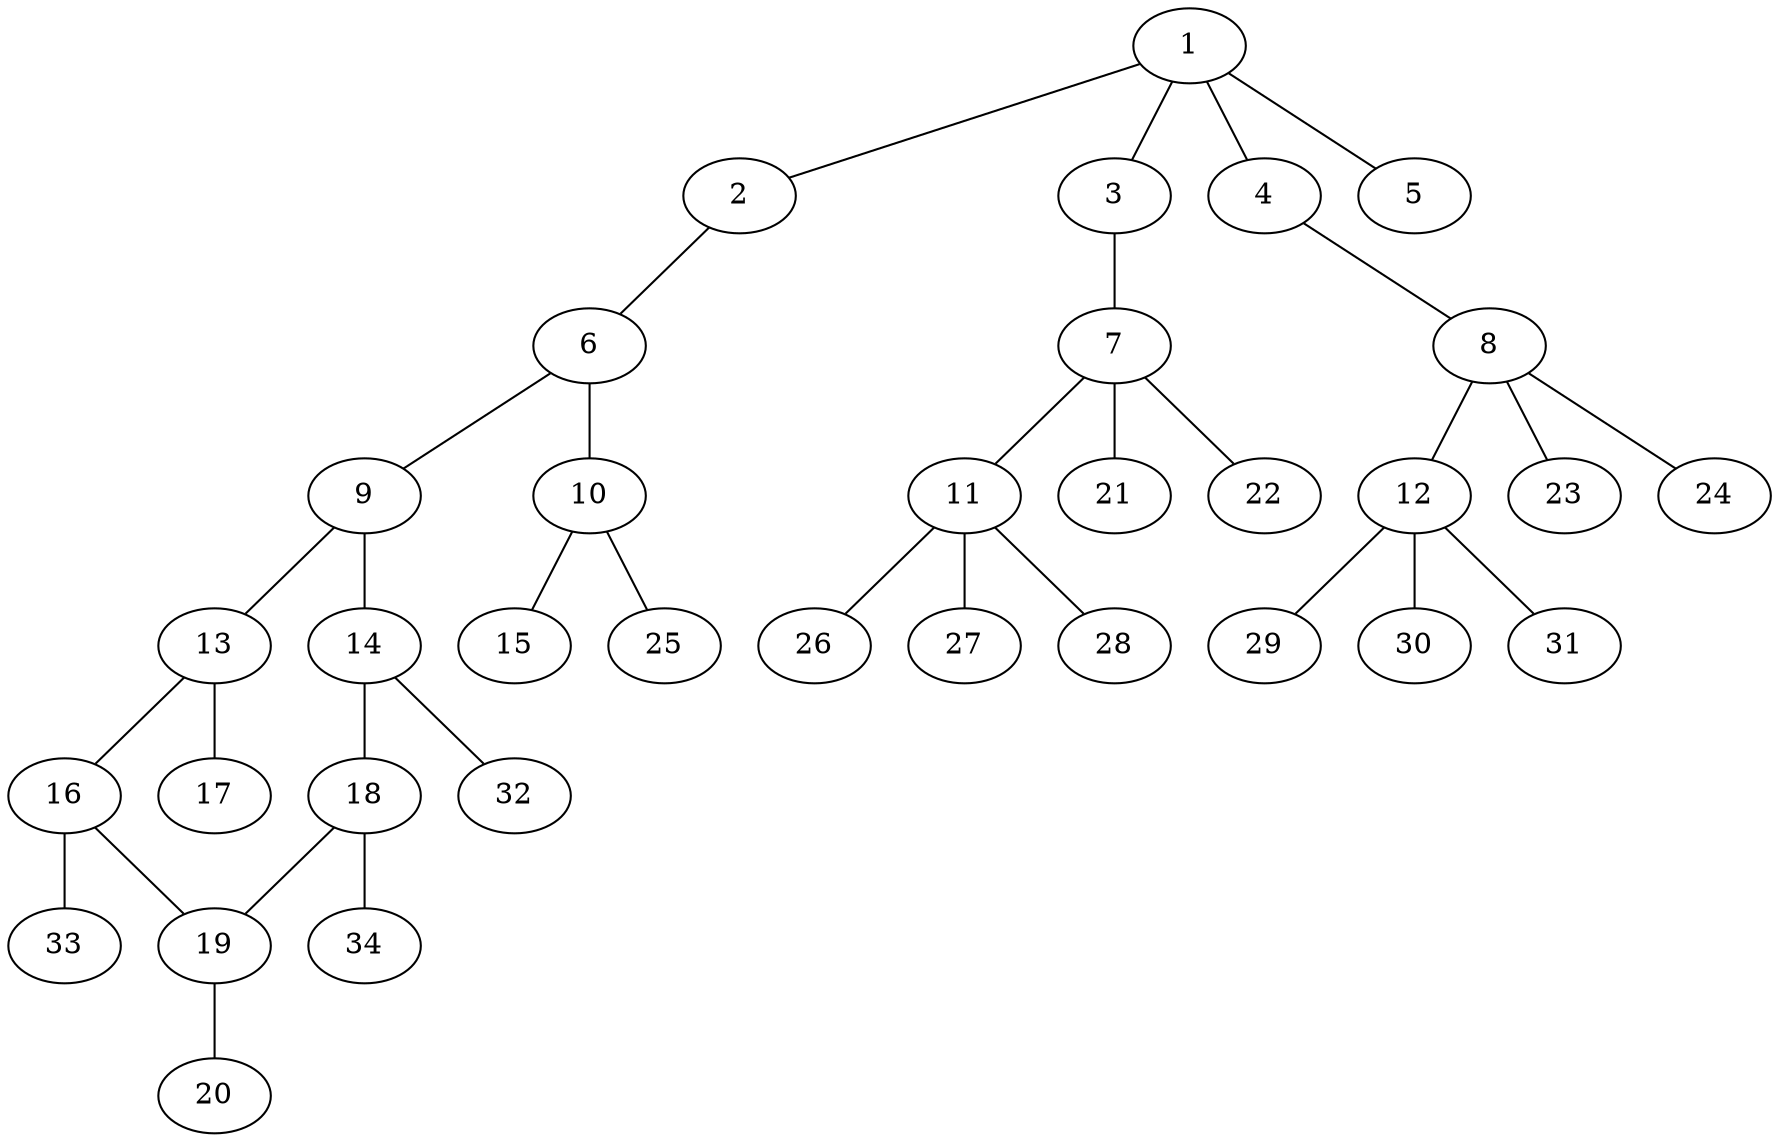 graph molecule_1496 {
	1	 [chem=P];
	2	 [chem=O];
	1 -- 2	 [valence=1];
	3	 [chem=O];
	1 -- 3	 [valence=1];
	4	 [chem=O];
	1 -- 4	 [valence=1];
	5	 [chem=O];
	1 -- 5	 [valence=2];
	6	 [chem=C];
	2 -- 6	 [valence=1];
	7	 [chem=C];
	3 -- 7	 [valence=1];
	8	 [chem=C];
	4 -- 8	 [valence=1];
	9	 [chem=C];
	6 -- 9	 [valence=1];
	10	 [chem=C];
	6 -- 10	 [valence=2];
	11	 [chem=C];
	7 -- 11	 [valence=1];
	21	 [chem=H];
	7 -- 21	 [valence=1];
	22	 [chem=H];
	7 -- 22	 [valence=1];
	12	 [chem=C];
	8 -- 12	 [valence=1];
	23	 [chem=H];
	8 -- 23	 [valence=1];
	24	 [chem=H];
	8 -- 24	 [valence=1];
	13	 [chem=C];
	9 -- 13	 [valence=1];
	14	 [chem=C];
	9 -- 14	 [valence=2];
	15	 [chem=Br];
	10 -- 15	 [valence=1];
	25	 [chem=H];
	10 -- 25	 [valence=1];
	26	 [chem=H];
	11 -- 26	 [valence=1];
	27	 [chem=H];
	11 -- 27	 [valence=1];
	28	 [chem=H];
	11 -- 28	 [valence=1];
	29	 [chem=H];
	12 -- 29	 [valence=1];
	30	 [chem=H];
	12 -- 30	 [valence=1];
	31	 [chem=H];
	12 -- 31	 [valence=1];
	16	 [chem=C];
	13 -- 16	 [valence=2];
	17	 [chem=Cl];
	13 -- 17	 [valence=1];
	18	 [chem=C];
	14 -- 18	 [valence=1];
	32	 [chem=H];
	14 -- 32	 [valence=1];
	19	 [chem=C];
	16 -- 19	 [valence=1];
	33	 [chem=H];
	16 -- 33	 [valence=1];
	18 -- 19	 [valence=2];
	34	 [chem=H];
	18 -- 34	 [valence=1];
	20	 [chem=Cl];
	19 -- 20	 [valence=1];
}
